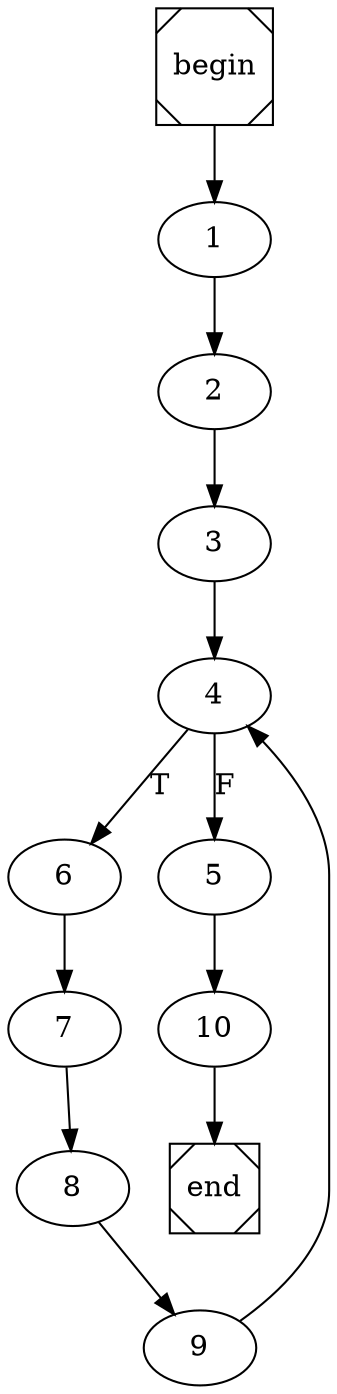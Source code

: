 digraph cfg {
	begin [shape=Msquare];
	end [shape=Msquare];
	begin -> 1;	1 -> 2;	2 -> 3;	3 -> 4;	4 -> 6[label=T];	4 -> 5[label=F];	5 -> 10;	6 -> 7;	7 -> 8;	8 -> 9;	9 -> 4;	10 -> end;}
